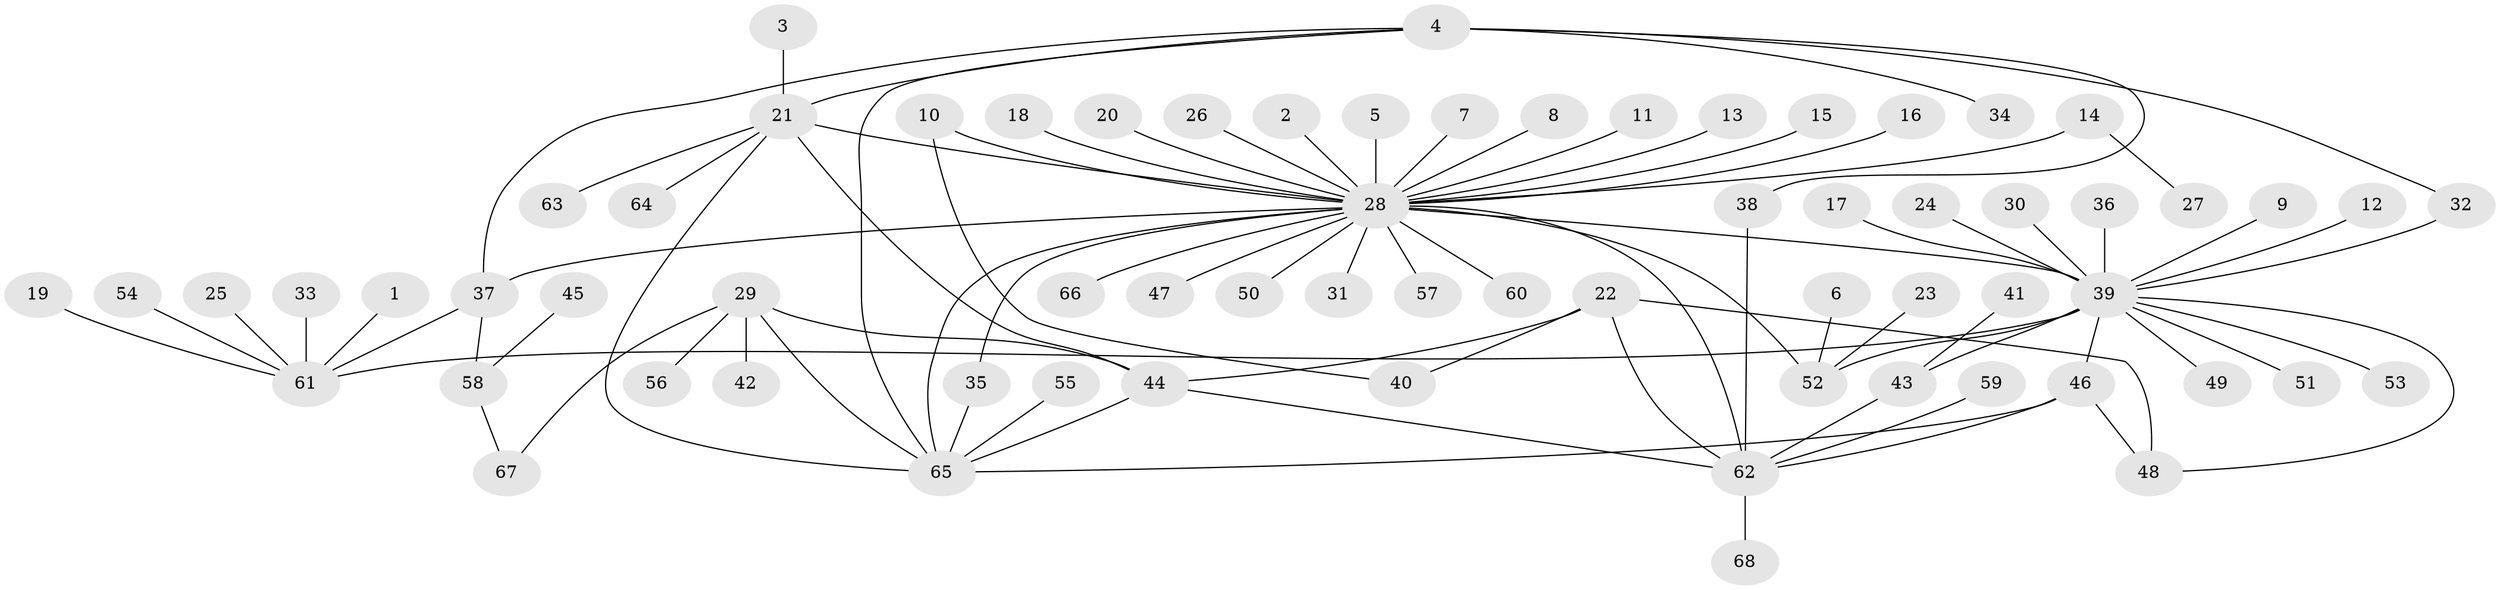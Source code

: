 // original degree distribution, {18: 0.007462686567164179, 6: 0.014925373134328358, 32: 0.007462686567164179, 9: 0.014925373134328358, 1: 0.6044776119402985, 5: 0.007462686567164179, 10: 0.007462686567164179, 7: 0.007462686567164179, 11: 0.007462686567164179, 2: 0.15671641791044777, 3: 0.08955223880597014, 4: 0.07462686567164178}
// Generated by graph-tools (version 1.1) at 2025/01/03/09/25 03:01:41]
// undirected, 68 vertices, 86 edges
graph export_dot {
graph [start="1"]
  node [color=gray90,style=filled];
  1;
  2;
  3;
  4;
  5;
  6;
  7;
  8;
  9;
  10;
  11;
  12;
  13;
  14;
  15;
  16;
  17;
  18;
  19;
  20;
  21;
  22;
  23;
  24;
  25;
  26;
  27;
  28;
  29;
  30;
  31;
  32;
  33;
  34;
  35;
  36;
  37;
  38;
  39;
  40;
  41;
  42;
  43;
  44;
  45;
  46;
  47;
  48;
  49;
  50;
  51;
  52;
  53;
  54;
  55;
  56;
  57;
  58;
  59;
  60;
  61;
  62;
  63;
  64;
  65;
  66;
  67;
  68;
  1 -- 61 [weight=1.0];
  2 -- 28 [weight=1.0];
  3 -- 21 [weight=1.0];
  4 -- 21 [weight=1.0];
  4 -- 32 [weight=1.0];
  4 -- 34 [weight=1.0];
  4 -- 37 [weight=1.0];
  4 -- 38 [weight=1.0];
  4 -- 65 [weight=1.0];
  5 -- 28 [weight=1.0];
  6 -- 52 [weight=1.0];
  7 -- 28 [weight=1.0];
  8 -- 28 [weight=1.0];
  9 -- 39 [weight=1.0];
  10 -- 28 [weight=1.0];
  10 -- 40 [weight=1.0];
  11 -- 28 [weight=1.0];
  12 -- 39 [weight=1.0];
  13 -- 28 [weight=1.0];
  14 -- 27 [weight=1.0];
  14 -- 28 [weight=1.0];
  15 -- 28 [weight=1.0];
  16 -- 28 [weight=1.0];
  17 -- 39 [weight=1.0];
  18 -- 28 [weight=1.0];
  19 -- 61 [weight=1.0];
  20 -- 28 [weight=1.0];
  21 -- 28 [weight=1.0];
  21 -- 44 [weight=1.0];
  21 -- 63 [weight=1.0];
  21 -- 64 [weight=1.0];
  21 -- 65 [weight=1.0];
  22 -- 40 [weight=1.0];
  22 -- 44 [weight=1.0];
  22 -- 48 [weight=1.0];
  22 -- 62 [weight=1.0];
  23 -- 52 [weight=1.0];
  24 -- 39 [weight=1.0];
  25 -- 61 [weight=1.0];
  26 -- 28 [weight=1.0];
  28 -- 31 [weight=1.0];
  28 -- 35 [weight=1.0];
  28 -- 37 [weight=1.0];
  28 -- 39 [weight=1.0];
  28 -- 47 [weight=1.0];
  28 -- 50 [weight=1.0];
  28 -- 52 [weight=1.0];
  28 -- 57 [weight=1.0];
  28 -- 60 [weight=2.0];
  28 -- 62 [weight=1.0];
  28 -- 65 [weight=1.0];
  28 -- 66 [weight=1.0];
  29 -- 42 [weight=1.0];
  29 -- 44 [weight=1.0];
  29 -- 56 [weight=1.0];
  29 -- 65 [weight=1.0];
  29 -- 67 [weight=1.0];
  30 -- 39 [weight=1.0];
  32 -- 39 [weight=1.0];
  33 -- 61 [weight=1.0];
  35 -- 65 [weight=1.0];
  36 -- 39 [weight=1.0];
  37 -- 58 [weight=1.0];
  37 -- 61 [weight=1.0];
  38 -- 62 [weight=1.0];
  39 -- 43 [weight=1.0];
  39 -- 46 [weight=1.0];
  39 -- 48 [weight=1.0];
  39 -- 49 [weight=1.0];
  39 -- 51 [weight=1.0];
  39 -- 52 [weight=1.0];
  39 -- 53 [weight=1.0];
  39 -- 61 [weight=1.0];
  41 -- 43 [weight=1.0];
  43 -- 62 [weight=1.0];
  44 -- 62 [weight=1.0];
  44 -- 65 [weight=1.0];
  45 -- 58 [weight=1.0];
  46 -- 48 [weight=1.0];
  46 -- 62 [weight=1.0];
  46 -- 65 [weight=1.0];
  54 -- 61 [weight=1.0];
  55 -- 65 [weight=1.0];
  58 -- 67 [weight=1.0];
  59 -- 62 [weight=1.0];
  62 -- 68 [weight=1.0];
}
